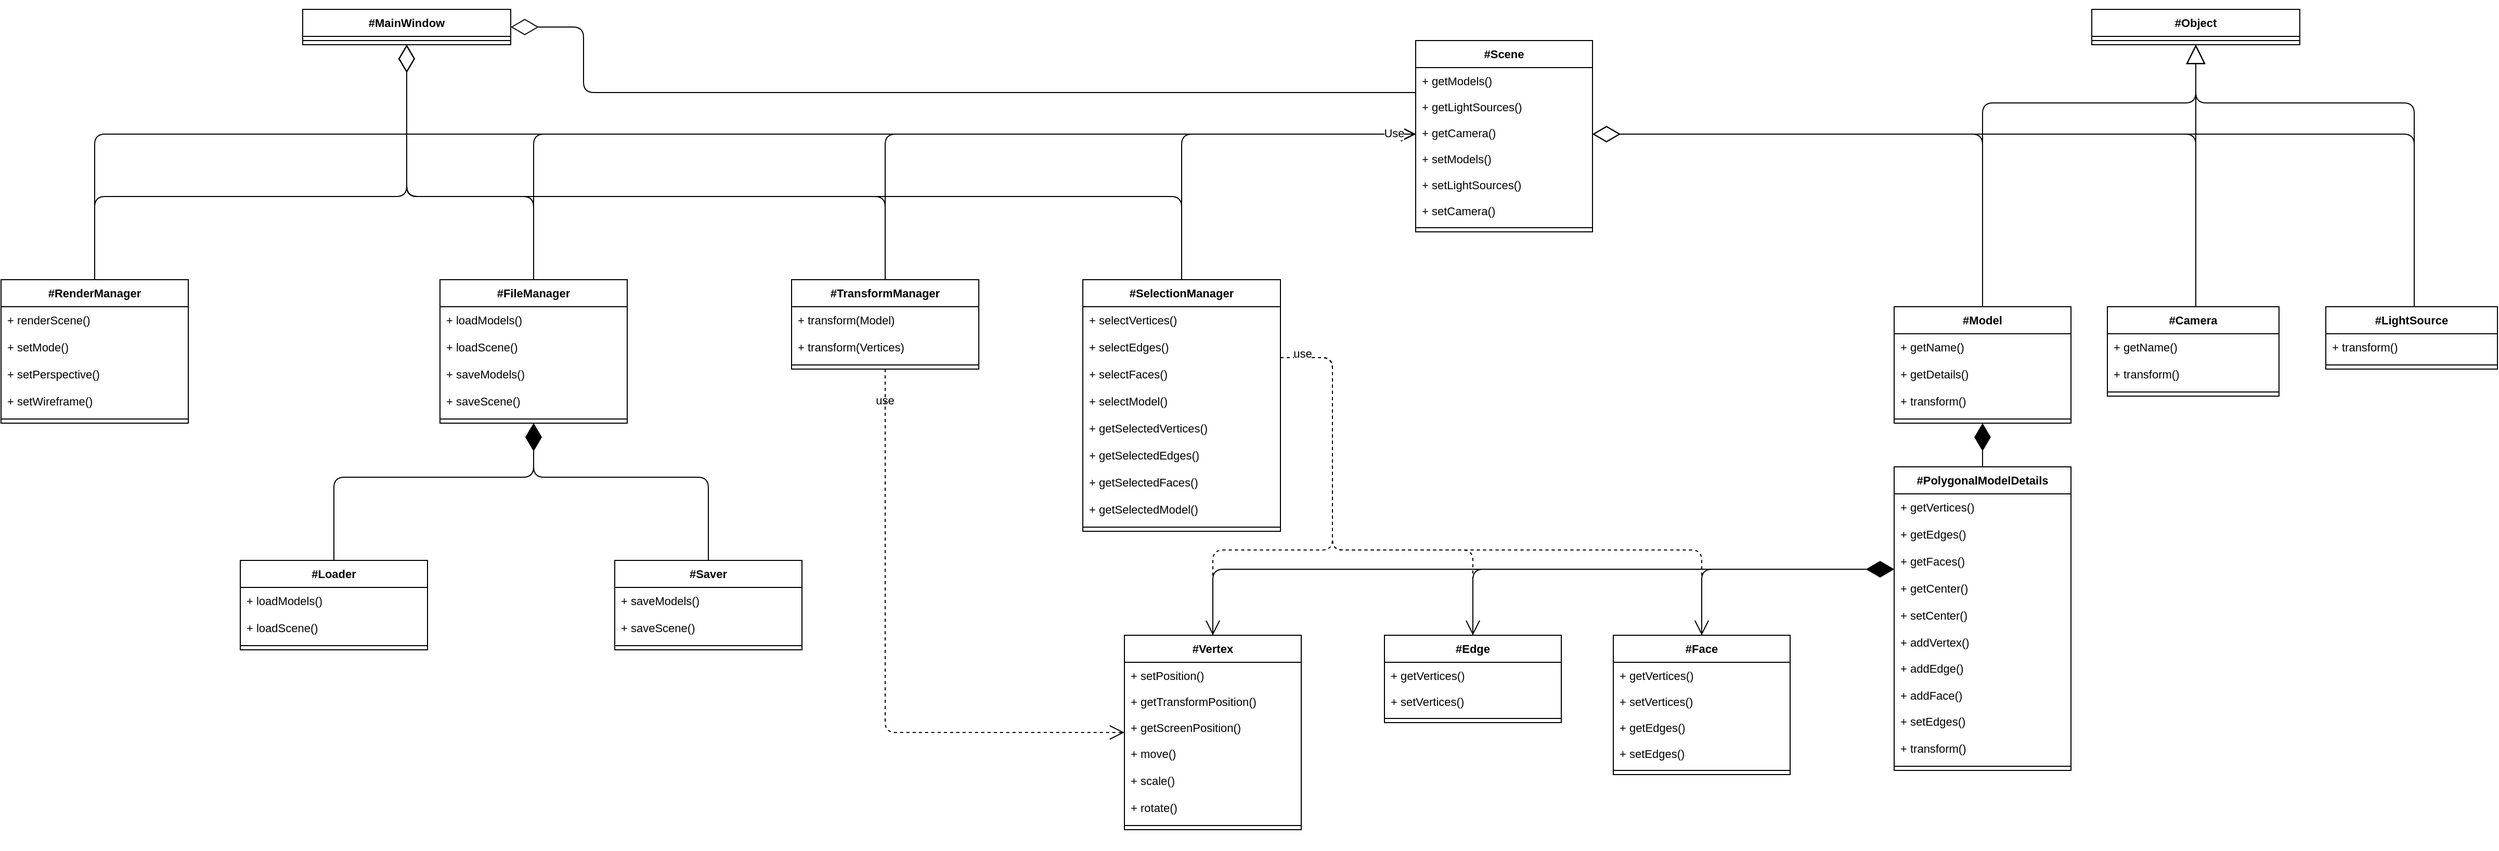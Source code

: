 <mxfile version="18.0.6" type="device"><diagram id="C5RBs43oDa-KdzZeNtuy" name="Page-1"><mxGraphModel dx="3326" dy="2328" grid="1" gridSize="10" guides="1" tooltips="1" connect="1" arrows="1" fold="1" page="1" pageScale="1" pageWidth="827" pageHeight="1169" math="0" shadow="0"><root><mxCell id="WIyWlLk6GJQsqaUBKTNV-0"/><mxCell id="WIyWlLk6GJQsqaUBKTNV-1" parent="WIyWlLk6GJQsqaUBKTNV-0"/><mxCell id="azlppYUXoeEwFjGobMXN-0" value="#Object" style="swimlane;fontStyle=1;align=center;verticalAlign=top;childLayout=stackLayout;horizontal=1;startSize=26;horizontalStack=0;resizeParent=1;resizeParentMax=0;resizeLast=0;collapsible=1;marginBottom=0;direction=east;fontSize=11;labelBorderColor=none;labelBackgroundColor=none;fontFamily=Helvetica;" parent="WIyWlLk6GJQsqaUBKTNV-1" vertex="1"><mxGeometry x="450" y="-180" width="200" height="34" as="geometry"/></mxCell><mxCell id="azlppYUXoeEwFjGobMXN-2" value="" style="line;strokeWidth=1;fillColor=none;align=left;verticalAlign=middle;spacingTop=-1;spacingLeft=3;spacingRight=3;rotatable=0;labelPosition=right;points=[];portConstraint=eastwest;fontSize=11;labelBorderColor=none;labelBackgroundColor=none;fontFamily=Helvetica;" parent="azlppYUXoeEwFjGobMXN-0" vertex="1"><mxGeometry y="26" width="200" height="8" as="geometry"/></mxCell><mxCell id="azlppYUXoeEwFjGobMXN-526" value="" style="edgeStyle=elbowEdgeStyle;orthogonalLoop=1;jettySize=auto;endArrow=block;endFill=0;endSize=16;entryX=0.5;entryY=1;entryDx=0;entryDy=0;fontSize=11;labelBorderColor=none;labelBackgroundColor=none;fontFamily=Helvetica;elbow=vertical;" parent="WIyWlLk6GJQsqaUBKTNV-1" source="azlppYUXoeEwFjGobMXN-37" target="azlppYUXoeEwFjGobMXN-0" edge="1"><mxGeometry relative="1" as="geometry"><mxPoint x="230" y="280" as="targetPoint"/><Array as="points"><mxPoint x="550" y="-20"/></Array><mxPoint x="660" y="475" as="sourcePoint"/></mxGeometry></mxCell><mxCell id="azlppYUXoeEwFjGobMXN-528" value="" style="edgeStyle=elbowEdgeStyle;orthogonalLoop=1;jettySize=auto;entryX=0.5;entryY=1;entryDx=0;entryDy=0;endArrow=block;endFill=0;endSize=16;fontSize=11;labelBorderColor=none;labelBackgroundColor=none;fontFamily=Helvetica;elbow=vertical;" parent="WIyWlLk6GJQsqaUBKTNV-1" source="azlppYUXoeEwFjGobMXN-47" target="azlppYUXoeEwFjGobMXN-0" edge="1"><mxGeometry relative="1" as="geometry"><mxPoint x="430" y="477" as="sourcePoint"/><Array as="points"><mxPoint x="460" y="-90"/></Array></mxGeometry></mxCell><mxCell id="azlppYUXoeEwFjGobMXN-37" value="#Camera" style="swimlane;fontStyle=1;align=center;verticalAlign=top;childLayout=stackLayout;horizontal=1;startSize=26;horizontalStack=0;resizeParent=1;resizeParentMax=0;resizeLast=0;collapsible=1;marginBottom=0;direction=east;fontSize=11;labelBorderColor=none;labelBackgroundColor=none;fontFamily=Helvetica;" parent="WIyWlLk6GJQsqaUBKTNV-1" vertex="1"><mxGeometry x="465" y="106" width="165" height="86" as="geometry"/></mxCell><mxCell id="SqBItwjw7PU8aZfhH00I-18" value="+ getName()" style="text;strokeColor=none;fillColor=none;align=left;verticalAlign=top;spacingLeft=4;spacingRight=4;overflow=hidden;rotatable=0;points=[[0,0.5],[1,0.5]];portConstraint=eastwest;fontSize=11;labelBorderColor=none;labelBackgroundColor=none;fontFamily=Helvetica;" vertex="1" parent="azlppYUXoeEwFjGobMXN-37"><mxGeometry y="26" width="165" height="26" as="geometry"/></mxCell><mxCell id="azlppYUXoeEwFjGobMXN-41" value="+ transform()" style="text;strokeColor=none;fillColor=none;align=left;verticalAlign=top;spacingLeft=4;spacingRight=4;overflow=hidden;rotatable=0;points=[[0,0.5],[1,0.5]];portConstraint=eastwest;fontSize=11;labelBorderColor=none;labelBackgroundColor=none;fontFamily=Helvetica;" parent="azlppYUXoeEwFjGobMXN-37" vertex="1"><mxGeometry y="52" width="165" height="26" as="geometry"/></mxCell><mxCell id="azlppYUXoeEwFjGobMXN-38" value="" style="line;strokeWidth=1;fillColor=none;align=left;verticalAlign=middle;spacingTop=-1;spacingLeft=3;spacingRight=3;rotatable=0;labelPosition=right;points=[];portConstraint=eastwest;fontSize=11;labelBorderColor=none;labelBackgroundColor=none;fontFamily=Helvetica;" parent="azlppYUXoeEwFjGobMXN-37" vertex="1"><mxGeometry y="78" width="165" height="8" as="geometry"/></mxCell><mxCell id="azlppYUXoeEwFjGobMXN-47" value="#Model&#10;" style="swimlane;fontStyle=1;align=center;verticalAlign=top;childLayout=stackLayout;horizontal=1;startSize=26;horizontalStack=0;resizeParent=1;resizeParentMax=0;resizeLast=0;collapsible=1;marginBottom=0;direction=east;fontSize=11;labelBorderColor=none;labelBackgroundColor=none;fontFamily=Helvetica;rounded=0;" parent="WIyWlLk6GJQsqaUBKTNV-1" vertex="1"><mxGeometry x="260" y="106" width="170" height="112" as="geometry"/></mxCell><mxCell id="SqBItwjw7PU8aZfhH00I-16" value="+ getName()" style="text;strokeColor=none;fillColor=none;align=left;verticalAlign=top;spacingLeft=4;spacingRight=4;overflow=hidden;rotatable=0;points=[[0,0.5],[1,0.5]];portConstraint=eastwest;fontSize=11;labelBorderColor=none;labelBackgroundColor=none;fontFamily=Helvetica;" vertex="1" parent="azlppYUXoeEwFjGobMXN-47"><mxGeometry y="26" width="170" height="26" as="geometry"/></mxCell><mxCell id="SqBItwjw7PU8aZfhH00I-17" value="+ getDetails()" style="text;strokeColor=none;fillColor=none;align=left;verticalAlign=top;spacingLeft=4;spacingRight=4;overflow=hidden;rotatable=0;points=[[0,0.5],[1,0.5]];portConstraint=eastwest;fontSize=11;labelBorderColor=none;labelBackgroundColor=none;fontFamily=Helvetica;" vertex="1" parent="azlppYUXoeEwFjGobMXN-47"><mxGeometry y="52" width="170" height="26" as="geometry"/></mxCell><mxCell id="azlppYUXoeEwFjGobMXN-49" value="+ transform()" style="text;strokeColor=none;fillColor=none;align=left;verticalAlign=top;spacingLeft=4;spacingRight=4;overflow=hidden;rotatable=0;points=[[0,0.5],[1,0.5]];portConstraint=eastwest;fontSize=11;labelBorderColor=none;labelBackgroundColor=none;fontFamily=Helvetica;" parent="azlppYUXoeEwFjGobMXN-47" vertex="1"><mxGeometry y="78" width="170" height="26" as="geometry"/></mxCell><mxCell id="azlppYUXoeEwFjGobMXN-48" value="" style="line;strokeWidth=1;fillColor=none;align=left;verticalAlign=middle;spacingTop=-1;spacingLeft=3;spacingRight=3;rotatable=0;labelPosition=right;points=[];portConstraint=eastwest;fontSize=11;labelBorderColor=none;labelBackgroundColor=none;fontFamily=Helvetica;" parent="azlppYUXoeEwFjGobMXN-47" vertex="1"><mxGeometry y="104" width="170" height="8" as="geometry"/></mxCell><object label="#Scene" id="azlppYUXoeEwFjGobMXN-53"><mxCell style="swimlane;fontStyle=1;align=center;verticalAlign=top;childLayout=stackLayout;horizontal=1;startSize=26;horizontalStack=0;resizeParent=1;resizeParentMax=0;resizeLast=0;collapsible=1;marginBottom=0;direction=east;fontSize=11;labelBorderColor=none;labelBackgroundColor=none;fontFamily=Helvetica;" parent="WIyWlLk6GJQsqaUBKTNV-1" vertex="1"><mxGeometry x="-200" y="-150" width="170" height="184" as="geometry"/></mxCell></object><mxCell id="EAwsqgr4vLvgviXjCqP6-93" value="+ getModels()" style="text;strokeColor=none;fillColor=none;align=left;verticalAlign=top;spacingLeft=4;spacingRight=4;overflow=hidden;rotatable=0;points=[[0,0.5],[1,0.5]];portConstraint=eastwest;fontSize=11;labelBorderColor=none;labelBackgroundColor=none;fontFamily=Helvetica;" parent="azlppYUXoeEwFjGobMXN-53" vertex="1"><mxGeometry y="26" width="170" height="25" as="geometry"/></mxCell><mxCell id="k3BB5MFqk9g5SIE1neyH-16" value="+ getLightSources()" style="text;strokeColor=none;fillColor=none;align=left;verticalAlign=top;spacingLeft=4;spacingRight=4;overflow=hidden;rotatable=0;points=[[0,0.5],[1,0.5]];portConstraint=eastwest;fontSize=11;labelBorderColor=none;labelBackgroundColor=none;fontFamily=Helvetica;" parent="azlppYUXoeEwFjGobMXN-53" vertex="1"><mxGeometry y="51" width="170" height="25" as="geometry"/></mxCell><mxCell id="k3BB5MFqk9g5SIE1neyH-17" value="+ getCamera()" style="text;strokeColor=none;fillColor=none;align=left;verticalAlign=top;spacingLeft=4;spacingRight=4;overflow=hidden;rotatable=0;points=[[0,0.5],[1,0.5]];portConstraint=eastwest;fontSize=11;labelBorderColor=none;labelBackgroundColor=none;fontFamily=Helvetica;" parent="azlppYUXoeEwFjGobMXN-53" vertex="1"><mxGeometry y="76" width="170" height="25" as="geometry"/></mxCell><mxCell id="k3BB5MFqk9g5SIE1neyH-18" value="+ setModels()" style="text;strokeColor=none;fillColor=none;align=left;verticalAlign=top;spacingLeft=4;spacingRight=4;overflow=hidden;rotatable=0;points=[[0,0.5],[1,0.5]];portConstraint=eastwest;fontSize=11;labelBorderColor=none;labelBackgroundColor=none;fontFamily=Helvetica;" parent="azlppYUXoeEwFjGobMXN-53" vertex="1"><mxGeometry y="101" width="170" height="25" as="geometry"/></mxCell><mxCell id="k3BB5MFqk9g5SIE1neyH-19" value="+ setLightSources()" style="text;strokeColor=none;fillColor=none;align=left;verticalAlign=top;spacingLeft=4;spacingRight=4;overflow=hidden;rotatable=0;points=[[0,0.5],[1,0.5]];portConstraint=eastwest;fontSize=11;labelBorderColor=none;labelBackgroundColor=none;fontFamily=Helvetica;" parent="azlppYUXoeEwFjGobMXN-53" vertex="1"><mxGeometry y="126" width="170" height="25" as="geometry"/></mxCell><mxCell id="k3BB5MFqk9g5SIE1neyH-20" value="+ setCamera()" style="text;strokeColor=none;fillColor=none;align=left;verticalAlign=top;spacingLeft=4;spacingRight=4;overflow=hidden;rotatable=0;points=[[0,0.5],[1,0.5]];portConstraint=eastwest;fontSize=11;labelBorderColor=none;labelBackgroundColor=none;fontFamily=Helvetica;" parent="azlppYUXoeEwFjGobMXN-53" vertex="1"><mxGeometry y="151" width="170" height="25" as="geometry"/></mxCell><mxCell id="azlppYUXoeEwFjGobMXN-54" value="" style="line;strokeWidth=1;fillColor=none;align=left;verticalAlign=middle;spacingTop=-1;spacingLeft=3;spacingRight=3;rotatable=0;labelPosition=right;points=[];portConstraint=eastwest;fontSize=11;labelBorderColor=none;labelBackgroundColor=none;fontFamily=Helvetica;" parent="azlppYUXoeEwFjGobMXN-53" vertex="1"><mxGeometry y="176" width="170" height="8" as="geometry"/></mxCell><mxCell id="azlppYUXoeEwFjGobMXN-532" value="#PolygonalModelDetails" style="swimlane;fontStyle=1;align=center;verticalAlign=top;childLayout=stackLayout;horizontal=1;startSize=26;horizontalStack=0;resizeParent=1;resizeParentMax=0;resizeLast=0;collapsible=1;marginBottom=0;direction=east;fontSize=11;labelBorderColor=none;labelBackgroundColor=none;fontFamily=Helvetica;" parent="WIyWlLk6GJQsqaUBKTNV-1" vertex="1"><mxGeometry x="260" y="260" width="170" height="292" as="geometry"/></mxCell><mxCell id="azlppYUXoeEwFjGobMXN-535" value="+ getVertices()" style="text;strokeColor=none;fillColor=none;align=left;verticalAlign=top;spacingLeft=4;spacingRight=4;overflow=hidden;rotatable=0;points=[[0,0.5],[1,0.5]];portConstraint=eastwest;fontSize=11;labelBorderColor=none;labelBackgroundColor=none;fontFamily=Helvetica;" parent="azlppYUXoeEwFjGobMXN-532" vertex="1"><mxGeometry y="26" width="170" height="26" as="geometry"/></mxCell><mxCell id="azlppYUXoeEwFjGobMXN-536" value="+ getEdges()" style="text;strokeColor=none;fillColor=none;align=left;verticalAlign=top;spacingLeft=4;spacingRight=4;overflow=hidden;rotatable=0;points=[[0,0.5],[1,0.5]];portConstraint=eastwest;fontSize=11;labelBorderColor=none;labelBackgroundColor=none;fontFamily=Helvetica;" parent="azlppYUXoeEwFjGobMXN-532" vertex="1"><mxGeometry y="52" width="170" height="26" as="geometry"/></mxCell><mxCell id="SqBItwjw7PU8aZfhH00I-20" value="+ getFaces()" style="text;strokeColor=none;fillColor=none;align=left;verticalAlign=top;spacingLeft=4;spacingRight=4;overflow=hidden;rotatable=0;points=[[0,0.5],[1,0.5]];portConstraint=eastwest;fontSize=11;labelBorderColor=none;labelBackgroundColor=none;fontFamily=Helvetica;" vertex="1" parent="azlppYUXoeEwFjGobMXN-532"><mxGeometry y="78" width="170" height="26" as="geometry"/></mxCell><mxCell id="SqBItwjw7PU8aZfhH00I-21" value="+ getCenter()" style="text;strokeColor=none;fillColor=none;align=left;verticalAlign=top;spacingLeft=4;spacingRight=4;overflow=hidden;rotatable=0;points=[[0,0.5],[1,0.5]];portConstraint=eastwest;fontSize=11;labelBorderColor=none;labelBackgroundColor=none;fontFamily=Helvetica;" vertex="1" parent="azlppYUXoeEwFjGobMXN-532"><mxGeometry y="104" width="170" height="26" as="geometry"/></mxCell><mxCell id="SqBItwjw7PU8aZfhH00I-25" value="+ setCenter()" style="text;strokeColor=none;fillColor=none;align=left;verticalAlign=top;spacingLeft=4;spacingRight=4;overflow=hidden;rotatable=0;points=[[0,0.5],[1,0.5]];portConstraint=eastwest;fontSize=11;labelBorderColor=none;labelBackgroundColor=none;fontFamily=Helvetica;" vertex="1" parent="azlppYUXoeEwFjGobMXN-532"><mxGeometry y="130" width="170" height="26" as="geometry"/></mxCell><mxCell id="azlppYUXoeEwFjGobMXN-533" value="+ addVertex()" style="text;strokeColor=none;fillColor=none;align=left;verticalAlign=top;spacingLeft=4;spacingRight=4;overflow=hidden;rotatable=0;points=[[0,0.5],[1,0.5]];portConstraint=eastwest;fontSize=11;labelBorderColor=none;labelBackgroundColor=none;fontFamily=Helvetica;" parent="azlppYUXoeEwFjGobMXN-532" vertex="1"><mxGeometry y="156" width="170" height="25" as="geometry"/></mxCell><mxCell id="azlppYUXoeEwFjGobMXN-534" value="+ addEdge()" style="text;strokeColor=none;fillColor=none;align=left;verticalAlign=top;spacingLeft=4;spacingRight=4;overflow=hidden;rotatable=0;points=[[0,0.5],[1,0.5]];portConstraint=eastwest;fontSize=11;labelBorderColor=none;labelBackgroundColor=none;fontFamily=Helvetica;" parent="azlppYUXoeEwFjGobMXN-532" vertex="1"><mxGeometry y="181" width="170" height="26" as="geometry"/></mxCell><mxCell id="SqBItwjw7PU8aZfhH00I-19" value="+ addFace()" style="text;strokeColor=none;fillColor=none;align=left;verticalAlign=top;spacingLeft=4;spacingRight=4;overflow=hidden;rotatable=0;points=[[0,0.5],[1,0.5]];portConstraint=eastwest;fontSize=11;labelBorderColor=none;labelBackgroundColor=none;fontFamily=Helvetica;" vertex="1" parent="azlppYUXoeEwFjGobMXN-532"><mxGeometry y="207" width="170" height="25" as="geometry"/></mxCell><mxCell id="SqBItwjw7PU8aZfhH00I-22" value="+ setEdges()" style="text;strokeColor=none;fillColor=none;align=left;verticalAlign=top;spacingLeft=4;spacingRight=4;overflow=hidden;rotatable=0;points=[[0,0.5],[1,0.5]];portConstraint=eastwest;fontSize=11;labelBorderColor=none;labelBackgroundColor=none;fontFamily=Helvetica;" vertex="1" parent="azlppYUXoeEwFjGobMXN-532"><mxGeometry y="232" width="170" height="26" as="geometry"/></mxCell><mxCell id="SqBItwjw7PU8aZfhH00I-26" value="+ transform()" style="text;strokeColor=none;fillColor=none;align=left;verticalAlign=top;spacingLeft=4;spacingRight=4;overflow=hidden;rotatable=0;points=[[0,0.5],[1,0.5]];portConstraint=eastwest;fontSize=11;labelBorderColor=none;labelBackgroundColor=none;fontFamily=Helvetica;" vertex="1" parent="azlppYUXoeEwFjGobMXN-532"><mxGeometry y="258" width="170" height="26" as="geometry"/></mxCell><mxCell id="SqBItwjw7PU8aZfhH00I-24" style="line;strokeWidth=1;fillColor=none;align=left;verticalAlign=middle;spacingTop=-1;spacingLeft=3;spacingRight=3;rotatable=0;labelPosition=right;points=[];portConstraint=eastwest;fontSize=11;labelBorderColor=none;labelBackgroundColor=none;fontFamily=Helvetica;" vertex="1" parent="azlppYUXoeEwFjGobMXN-532"><mxGeometry y="284" width="170" height="8" as="geometry"/></mxCell><mxCell id="azlppYUXoeEwFjGobMXN-541" value="#Vertex" style="swimlane;fontStyle=1;align=center;verticalAlign=top;childLayout=stackLayout;horizontal=1;startSize=26;horizontalStack=0;resizeParent=1;resizeParentMax=0;resizeLast=0;collapsible=1;marginBottom=0;direction=east;fontSize=11;labelBorderColor=none;labelBackgroundColor=none;fontFamily=Helvetica;" parent="WIyWlLk6GJQsqaUBKTNV-1" vertex="1"><mxGeometry x="-480" y="422" width="170" height="187" as="geometry"/></mxCell><mxCell id="azlppYUXoeEwFjGobMXN-542" value="+ setPosition()" style="text;strokeColor=none;fillColor=none;align=left;verticalAlign=top;spacingLeft=4;spacingRight=4;overflow=hidden;rotatable=0;points=[[0,0.5],[1,0.5]];portConstraint=eastwest;fontSize=11;labelBorderColor=none;labelBackgroundColor=none;fontFamily=Helvetica;" parent="azlppYUXoeEwFjGobMXN-541" vertex="1"><mxGeometry y="26" width="170" height="25" as="geometry"/></mxCell><mxCell id="SqBItwjw7PU8aZfhH00I-31" value="+ getTransformPosition()" style="text;strokeColor=none;fillColor=none;align=left;verticalAlign=top;spacingLeft=4;spacingRight=4;overflow=hidden;rotatable=0;points=[[0,0.5],[1,0.5]];portConstraint=eastwest;fontSize=11;labelBorderColor=none;labelBackgroundColor=none;fontFamily=Helvetica;" vertex="1" parent="azlppYUXoeEwFjGobMXN-541"><mxGeometry y="51" width="170" height="25" as="geometry"/></mxCell><mxCell id="SqBItwjw7PU8aZfhH00I-32" value="+ getScreenPosition()" style="text;strokeColor=none;fillColor=none;align=left;verticalAlign=top;spacingLeft=4;spacingRight=4;overflow=hidden;rotatable=0;points=[[0,0.5],[1,0.5]];portConstraint=eastwest;fontSize=11;labelBorderColor=none;labelBackgroundColor=none;fontFamily=Helvetica;" vertex="1" parent="azlppYUXoeEwFjGobMXN-541"><mxGeometry y="76" width="170" height="25" as="geometry"/></mxCell><mxCell id="azlppYUXoeEwFjGobMXN-544" value="+ move()" style="text;strokeColor=none;fillColor=none;align=left;verticalAlign=top;spacingLeft=4;spacingRight=4;overflow=hidden;rotatable=0;points=[[0,0.5],[1,0.5]];portConstraint=eastwest;fontSize=11;labelBorderColor=none;labelBackgroundColor=none;fontFamily=Helvetica;" parent="azlppYUXoeEwFjGobMXN-541" vertex="1"><mxGeometry y="101" width="170" height="26" as="geometry"/></mxCell><mxCell id="azlppYUXoeEwFjGobMXN-545" value="+ scale()" style="text;strokeColor=none;fillColor=none;align=left;verticalAlign=top;spacingLeft=4;spacingRight=4;overflow=hidden;rotatable=0;points=[[0,0.5],[1,0.5]];portConstraint=eastwest;fontSize=11;labelBorderColor=none;labelBackgroundColor=none;fontFamily=Helvetica;" parent="azlppYUXoeEwFjGobMXN-541" vertex="1"><mxGeometry y="127" width="170" height="26" as="geometry"/></mxCell><mxCell id="azlppYUXoeEwFjGobMXN-553" value="+ rotate()" style="text;strokeColor=none;fillColor=none;align=left;verticalAlign=top;spacingLeft=4;spacingRight=4;overflow=hidden;rotatable=0;points=[[0,0.5],[1,0.5]];portConstraint=eastwest;fontSize=11;labelBorderColor=none;labelBackgroundColor=none;fontFamily=Helvetica;" parent="azlppYUXoeEwFjGobMXN-541" vertex="1"><mxGeometry y="153" width="170" height="26" as="geometry"/></mxCell><mxCell id="azlppYUXoeEwFjGobMXN-546" value="" style="line;strokeWidth=1;fillColor=none;align=left;verticalAlign=middle;spacingTop=-1;spacingLeft=3;spacingRight=3;rotatable=0;labelPosition=right;points=[];portConstraint=eastwest;fontSize=11;labelBorderColor=none;labelBackgroundColor=none;fontFamily=Helvetica;" parent="azlppYUXoeEwFjGobMXN-541" vertex="1"><mxGeometry y="179" width="170" height="8" as="geometry"/></mxCell><mxCell id="azlppYUXoeEwFjGobMXN-547" value="#Edge" style="swimlane;fontStyle=1;align=center;verticalAlign=top;childLayout=stackLayout;horizontal=1;startSize=26;horizontalStack=0;resizeParent=1;resizeParentMax=0;resizeLast=0;collapsible=1;marginBottom=0;direction=east;fontSize=11;labelBorderColor=none;labelBackgroundColor=none;fontFamily=Helvetica;" parent="WIyWlLk6GJQsqaUBKTNV-1" vertex="1"><mxGeometry x="-230" y="422" width="170" height="84" as="geometry"/></mxCell><mxCell id="SqBItwjw7PU8aZfhH00I-30" value="+ getVertices()" style="text;strokeColor=none;fillColor=none;align=left;verticalAlign=top;spacingLeft=4;spacingRight=4;overflow=hidden;rotatable=0;points=[[0,0.5],[1,0.5]];portConstraint=eastwest;fontSize=11;labelBorderColor=none;labelBackgroundColor=none;fontFamily=Helvetica;" vertex="1" parent="azlppYUXoeEwFjGobMXN-547"><mxGeometry y="26" width="170" height="25" as="geometry"/></mxCell><mxCell id="SqBItwjw7PU8aZfhH00I-29" value="+ setVertices()" style="text;strokeColor=none;fillColor=none;align=left;verticalAlign=top;spacingLeft=4;spacingRight=4;overflow=hidden;rotatable=0;points=[[0,0.5],[1,0.5]];portConstraint=eastwest;fontSize=11;labelBorderColor=none;labelBackgroundColor=none;fontFamily=Helvetica;" vertex="1" parent="azlppYUXoeEwFjGobMXN-547"><mxGeometry y="51" width="170" height="25" as="geometry"/></mxCell><mxCell id="azlppYUXoeEwFjGobMXN-552" value="" style="line;strokeWidth=1;fillColor=none;align=left;verticalAlign=middle;spacingTop=-1;spacingLeft=3;spacingRight=3;rotatable=0;labelPosition=right;points=[];portConstraint=eastwest;fontSize=11;labelBorderColor=none;labelBackgroundColor=none;fontFamily=Helvetica;" parent="azlppYUXoeEwFjGobMXN-547" vertex="1"><mxGeometry y="76" width="170" height="8" as="geometry"/></mxCell><mxCell id="azlppYUXoeEwFjGobMXN-720" value="#RenderManager" style="swimlane;fontStyle=1;align=center;verticalAlign=top;childLayout=stackLayout;horizontal=1;startSize=26;horizontalStack=0;resizeParent=1;resizeParentMax=0;resizeLast=0;collapsible=1;marginBottom=0;direction=east;fontSize=11;labelBorderColor=none;labelBackgroundColor=none;fontFamily=Helvetica;" parent="WIyWlLk6GJQsqaUBKTNV-1" vertex="1"><mxGeometry x="-1560" y="80" width="180" height="138" as="geometry"/></mxCell><mxCell id="azlppYUXoeEwFjGobMXN-721" value="+ renderScene()" style="text;strokeColor=none;fillColor=none;align=left;verticalAlign=top;spacingLeft=4;spacingRight=4;overflow=hidden;rotatable=0;points=[[0,0.5],[1,0.5]];portConstraint=eastwest;fontSize=11;labelBorderColor=none;labelBackgroundColor=none;fontFamily=Helvetica;" parent="azlppYUXoeEwFjGobMXN-720" vertex="1"><mxGeometry y="26" width="180" height="26" as="geometry"/></mxCell><mxCell id="SqBItwjw7PU8aZfhH00I-5" value="+ setMode()" style="text;strokeColor=none;fillColor=none;align=left;verticalAlign=top;spacingLeft=4;spacingRight=4;overflow=hidden;rotatable=0;points=[[0,0.5],[1,0.5]];portConstraint=eastwest;fontSize=11;labelBorderColor=none;labelBackgroundColor=none;fontFamily=Helvetica;" vertex="1" parent="azlppYUXoeEwFjGobMXN-720"><mxGeometry y="52" width="180" height="26" as="geometry"/></mxCell><mxCell id="azlppYUXoeEwFjGobMXN-735" value="+ setPerspective()" style="text;strokeColor=none;fillColor=none;align=left;verticalAlign=top;spacingLeft=4;spacingRight=4;overflow=hidden;rotatable=0;points=[[0,0.5],[1,0.5]];portConstraint=eastwest;fontSize=11;labelBorderColor=none;labelBackgroundColor=none;fontFamily=Helvetica;" parent="azlppYUXoeEwFjGobMXN-720" vertex="1"><mxGeometry y="78" width="180" height="26" as="geometry"/></mxCell><mxCell id="SqBItwjw7PU8aZfhH00I-6" value="+ setWireframe()" style="text;strokeColor=none;fillColor=none;align=left;verticalAlign=top;spacingLeft=4;spacingRight=4;overflow=hidden;rotatable=0;points=[[0,0.5],[1,0.5]];portConstraint=eastwest;fontSize=11;labelBorderColor=none;labelBackgroundColor=none;fontFamily=Helvetica;" vertex="1" parent="azlppYUXoeEwFjGobMXN-720"><mxGeometry y="104" width="180" height="26" as="geometry"/></mxCell><mxCell id="azlppYUXoeEwFjGobMXN-722" value="" style="line;strokeWidth=1;fillColor=none;align=left;verticalAlign=middle;spacingTop=-1;spacingLeft=3;spacingRight=3;rotatable=0;labelPosition=right;points=[];portConstraint=eastwest;fontSize=11;labelBorderColor=none;labelBackgroundColor=none;fontFamily=Helvetica;" parent="azlppYUXoeEwFjGobMXN-720" vertex="1"><mxGeometry y="130" width="180" height="8" as="geometry"/></mxCell><mxCell id="azlppYUXoeEwFjGobMXN-723" value="#TransformManager" style="swimlane;fontStyle=1;align=center;verticalAlign=top;childLayout=stackLayout;horizontal=1;startSize=26;horizontalStack=0;resizeParent=1;resizeParentMax=0;resizeLast=0;collapsible=1;marginBottom=0;direction=east;fontSize=11;labelBorderColor=none;labelBackgroundColor=none;fontFamily=Helvetica;" parent="WIyWlLk6GJQsqaUBKTNV-1" vertex="1"><mxGeometry x="-800" y="80" width="180" height="86" as="geometry"/></mxCell><mxCell id="azlppYUXoeEwFjGobMXN-724" value="+ transform(Model)" style="text;strokeColor=none;fillColor=none;align=left;verticalAlign=top;spacingLeft=4;spacingRight=4;overflow=hidden;rotatable=0;points=[[0,0.5],[1,0.5]];portConstraint=eastwest;fontSize=11;labelBorderColor=none;labelBackgroundColor=none;fontFamily=Helvetica;" parent="azlppYUXoeEwFjGobMXN-723" vertex="1"><mxGeometry y="26" width="180" height="26" as="geometry"/></mxCell><mxCell id="k3BB5MFqk9g5SIE1neyH-27" value="+ transform(Vertices)" style="text;strokeColor=none;fillColor=none;align=left;verticalAlign=top;spacingLeft=4;spacingRight=4;overflow=hidden;rotatable=0;points=[[0,0.5],[1,0.5]];portConstraint=eastwest;fontSize=11;labelBorderColor=none;labelBackgroundColor=none;fontFamily=Helvetica;" parent="azlppYUXoeEwFjGobMXN-723" vertex="1"><mxGeometry y="52" width="180" height="26" as="geometry"/></mxCell><mxCell id="azlppYUXoeEwFjGobMXN-725" value="" style="line;strokeWidth=1;fillColor=none;align=left;verticalAlign=middle;spacingTop=-1;spacingLeft=3;spacingRight=3;rotatable=0;labelPosition=right;points=[];portConstraint=eastwest;fontSize=11;labelBorderColor=none;labelBackgroundColor=none;fontFamily=Helvetica;" parent="azlppYUXoeEwFjGobMXN-723" vertex="1"><mxGeometry y="78" width="180" height="8" as="geometry"/></mxCell><mxCell id="azlppYUXoeEwFjGobMXN-726" value="#FileManager" style="swimlane;fontStyle=1;align=center;verticalAlign=top;childLayout=stackLayout;horizontal=1;startSize=26;horizontalStack=0;resizeParent=1;resizeParentMax=0;resizeLast=0;collapsible=1;marginBottom=0;direction=east;fontSize=11;labelBorderColor=none;labelBackgroundColor=none;fontFamily=Helvetica;" parent="WIyWlLk6GJQsqaUBKTNV-1" vertex="1"><mxGeometry x="-1138" y="80" width="180" height="138" as="geometry"/></mxCell><mxCell id="azlppYUXoeEwFjGobMXN-727" value="+ loadModels()" style="text;strokeColor=none;fillColor=none;align=left;verticalAlign=top;spacingLeft=4;spacingRight=4;overflow=hidden;rotatable=0;points=[[0,0.5],[1,0.5]];portConstraint=eastwest;fontSize=11;labelBorderColor=none;labelBackgroundColor=none;fontFamily=Helvetica;" parent="azlppYUXoeEwFjGobMXN-726" vertex="1"><mxGeometry y="26" width="180" height="26" as="geometry"/></mxCell><mxCell id="SqBItwjw7PU8aZfhH00I-9" value="+ loadScene()" style="text;strokeColor=none;fillColor=none;align=left;verticalAlign=top;spacingLeft=4;spacingRight=4;overflow=hidden;rotatable=0;points=[[0,0.5],[1,0.5]];portConstraint=eastwest;fontSize=11;labelBorderColor=none;labelBackgroundColor=none;fontFamily=Helvetica;" vertex="1" parent="azlppYUXoeEwFjGobMXN-726"><mxGeometry y="52" width="180" height="26" as="geometry"/></mxCell><mxCell id="MsP8hgaGqp7Uwh0OFpij-102" value="+ saveModels()" style="text;strokeColor=none;fillColor=none;align=left;verticalAlign=top;spacingLeft=4;spacingRight=4;overflow=hidden;rotatable=0;points=[[0,0.5],[1,0.5]];portConstraint=eastwest;fontSize=11;labelBorderColor=none;labelBackgroundColor=none;fontFamily=Helvetica;" parent="azlppYUXoeEwFjGobMXN-726" vertex="1"><mxGeometry y="78" width="180" height="26" as="geometry"/></mxCell><mxCell id="SqBItwjw7PU8aZfhH00I-10" value="+ saveScene()" style="text;strokeColor=none;fillColor=none;align=left;verticalAlign=top;spacingLeft=4;spacingRight=4;overflow=hidden;rotatable=0;points=[[0,0.5],[1,0.5]];portConstraint=eastwest;fontSize=11;labelBorderColor=none;labelBackgroundColor=none;fontFamily=Helvetica;" vertex="1" parent="azlppYUXoeEwFjGobMXN-726"><mxGeometry y="104" width="180" height="26" as="geometry"/></mxCell><mxCell id="azlppYUXoeEwFjGobMXN-728" value="" style="line;strokeWidth=1;fillColor=none;align=left;verticalAlign=middle;spacingTop=-1;spacingLeft=3;spacingRight=3;rotatable=0;labelPosition=right;points=[];portConstraint=eastwest;fontSize=11;labelBorderColor=none;labelBackgroundColor=none;fontFamily=Helvetica;" parent="azlppYUXoeEwFjGobMXN-726" vertex="1"><mxGeometry y="130" width="180" height="8" as="geometry"/></mxCell><mxCell id="pPH4KUzoE2myjKL2YTRE-1" value="" style="endArrow=diamondThin;endFill=0;endSize=24;fontSize=11;labelBorderColor=none;labelBackgroundColor=none;fontFamily=Helvetica;edgeStyle=elbowEdgeStyle;" parent="WIyWlLk6GJQsqaUBKTNV-1" source="azlppYUXoeEwFjGobMXN-47" target="azlppYUXoeEwFjGobMXN-53" edge="1"><mxGeometry width="160" relative="1" as="geometry"><mxPoint x="-150" y="841.5" as="sourcePoint"/><mxPoint x="-120" y="535" as="targetPoint"/><Array as="points"><mxPoint x="345" y="-60"/><mxPoint x="340" y="-60"/><mxPoint x="355" y="170"/><mxPoint x="160" y="200"/><mxPoint x="355" y="130"/><mxPoint x="130" y="-70"/><mxPoint x="100" y="-70"/><mxPoint x="70" y="65"/><mxPoint x="70" y="-70"/><mxPoint x="200" y="-20"/><mxPoint x="210" y="147"/><mxPoint x="210" y="150"/><mxPoint x="240" y="140"/></Array></mxGeometry></mxCell><mxCell id="pPH4KUzoE2myjKL2YTRE-2" value="" style="endArrow=diamondThin;endFill=1;endSize=24;fontSize=11;labelBorderColor=none;labelBackgroundColor=none;fontFamily=Helvetica;edgeStyle=elbowEdgeStyle;" parent="WIyWlLk6GJQsqaUBKTNV-1" source="azlppYUXoeEwFjGobMXN-532" target="azlppYUXoeEwFjGobMXN-47" edge="1"><mxGeometry width="160" relative="1" as="geometry"><mxPoint x="550" y="561.5" as="sourcePoint"/><mxPoint x="345" y="360" as="targetPoint"/></mxGeometry></mxCell><mxCell id="pPH4KUzoE2myjKL2YTRE-4" value="" style="endArrow=diamondThin;endFill=1;endSize=24;fontSize=11;labelBorderColor=none;labelBackgroundColor=none;fontFamily=Helvetica;edgeStyle=elbowEdgeStyle;elbow=vertical;" parent="WIyWlLk6GJQsqaUBKTNV-1" source="azlppYUXoeEwFjGobMXN-547" target="azlppYUXoeEwFjGobMXN-532" edge="1"><mxGeometry width="160" relative="1" as="geometry"><mxPoint x="-190" y="430" as="sourcePoint"/><mxPoint x="680" y="482" as="targetPoint"/><Array as="points"><mxPoint x="220" y="358.5"/></Array></mxGeometry></mxCell><mxCell id="pPH4KUzoE2myjKL2YTRE-5" value="" style="endArrow=diamondThin;endFill=1;endSize=24;exitX=0.5;exitY=0;exitDx=0;exitDy=0;fontSize=11;labelBorderColor=none;labelBackgroundColor=none;fontFamily=Helvetica;edgeStyle=elbowEdgeStyle;elbow=vertical;" parent="WIyWlLk6GJQsqaUBKTNV-1" source="azlppYUXoeEwFjGobMXN-541" target="azlppYUXoeEwFjGobMXN-532" edge="1"><mxGeometry width="160" relative="1" as="geometry"><mxPoint x="876" y="389.5" as="sourcePoint"/><mxPoint x="806" y="389.5" as="targetPoint"/><Array as="points"><mxPoint x="220" y="358.5"/></Array></mxGeometry></mxCell><mxCell id="pPH4KUzoE2myjKL2YTRE-147" value="use" style="endArrow=open;endSize=12;dashed=1;fontSize=11;labelBorderColor=none;labelBackgroundColor=none;fontFamily=Helvetica;edgeStyle=elbowEdgeStyle;" parent="WIyWlLk6GJQsqaUBKTNV-1" source="azlppYUXoeEwFjGobMXN-723" target="azlppYUXoeEwFjGobMXN-541" edge="1"><mxGeometry x="-0.898" width="160" relative="1" as="geometry"><mxPoint x="-1270" y="420" as="sourcePoint"/><mxPoint x="-520" y="720" as="targetPoint"/><Array as="points"><mxPoint x="-710" y="280"/></Array><mxPoint as="offset"/></mxGeometry></mxCell><mxCell id="Z7FSc7xe6nZI0TRPnZze-73" style="edgeStyle=none;orthogonalLoop=1;jettySize=auto;html=0;entryX=0.5;entryY=1;entryDx=0;entryDy=0;labelBackgroundColor=none;fontFamily=Helvetica;fontSize=11;endArrow=block;endFill=0;endSize=16;" parent="WIyWlLk6GJQsqaUBKTNV-1" edge="1"><mxGeometry relative="1" as="geometry"><mxPoint x="-1338" y="610" as="sourcePoint"/><mxPoint x="-1338" y="610" as="targetPoint"/></mxGeometry></mxCell><mxCell id="Z7FSc7xe6nZI0TRPnZze-76" style="edgeStyle=none;orthogonalLoop=1;jettySize=auto;html=0;exitX=0.5;exitY=0;exitDx=0;exitDy=0;labelBackgroundColor=none;fontFamily=Helvetica;fontSize=11;endArrow=block;endFill=0;endSize=16;" parent="WIyWlLk6GJQsqaUBKTNV-1" edge="1"><mxGeometry relative="1" as="geometry"><mxPoint x="-1108" y="608" as="sourcePoint"/><mxPoint x="-1108" y="608" as="targetPoint"/></mxGeometry></mxCell><mxCell id="8YdDf88AYta3RM1k10OZ-77" value="#MainWindow" style="swimlane;fontStyle=1;align=center;verticalAlign=top;childLayout=stackLayout;horizontal=1;startSize=26;horizontalStack=0;resizeParent=1;resizeParentMax=0;resizeLast=0;collapsible=1;marginBottom=0;direction=east;fontSize=11;labelBorderColor=none;labelBackgroundColor=none;fontFamily=Helvetica;" parent="WIyWlLk6GJQsqaUBKTNV-1" vertex="1"><mxGeometry x="-1270" y="-180" width="200" height="34" as="geometry"/></mxCell><mxCell id="8YdDf88AYta3RM1k10OZ-78" value="" style="line;strokeWidth=1;fillColor=none;align=left;verticalAlign=middle;spacingTop=-1;spacingLeft=3;spacingRight=3;rotatable=0;labelPosition=right;points=[];portConstraint=eastwest;fontSize=11;labelBorderColor=none;labelBackgroundColor=none;fontFamily=Helvetica;" parent="8YdDf88AYta3RM1k10OZ-77" vertex="1"><mxGeometry y="26" width="200" height="8" as="geometry"/></mxCell><mxCell id="8YdDf88AYta3RM1k10OZ-79" value="" style="endArrow=diamondThin;endFill=0;endSize=24;fontSize=11;labelBorderColor=none;labelBackgroundColor=none;fontFamily=Helvetica;edgeStyle=elbowEdgeStyle;elbow=vertical;" parent="WIyWlLk6GJQsqaUBKTNV-1" source="azlppYUXoeEwFjGobMXN-720" target="8YdDf88AYta3RM1k10OZ-77" edge="1"><mxGeometry width="160" relative="1" as="geometry"><mxPoint x="-1050" y="511" as="sourcePoint"/><mxPoint x="-1050" y="378.5" as="targetPoint"/><Array as="points"><mxPoint x="-1320"/></Array></mxGeometry></mxCell><mxCell id="8YdDf88AYta3RM1k10OZ-80" value="" style="endArrow=diamondThin;endFill=0;endSize=24;fontSize=11;labelBorderColor=none;labelBackgroundColor=none;fontFamily=Helvetica;edgeStyle=elbowEdgeStyle;elbow=vertical;" parent="WIyWlLk6GJQsqaUBKTNV-1" source="azlppYUXoeEwFjGobMXN-726" target="8YdDf88AYta3RM1k10OZ-77" edge="1"><mxGeometry width="160" relative="1" as="geometry"><mxPoint x="-1650.422" y="312" as="sourcePoint"/><mxPoint x="-1160" y="-66.0" as="targetPoint"/><Array as="points"><mxPoint x="-1170"/></Array></mxGeometry></mxCell><mxCell id="8YdDf88AYta3RM1k10OZ-81" value="" style="endArrow=diamondThin;endFill=0;endSize=24;fontSize=11;labelBorderColor=none;labelBackgroundColor=none;fontFamily=Helvetica;" parent="WIyWlLk6GJQsqaUBKTNV-1" source="azlppYUXoeEwFjGobMXN-723" target="8YdDf88AYta3RM1k10OZ-77" edge="1"><mxGeometry width="160" relative="1" as="geometry"><mxPoint x="-1050" y="318.5" as="sourcePoint"/><mxPoint x="-1160" y="-66.0" as="targetPoint"/><Array as="points"><mxPoint x="-710"/><mxPoint x="-1170"/></Array></mxGeometry></mxCell><mxCell id="8YdDf88AYta3RM1k10OZ-84" value="#LightSource" style="swimlane;fontStyle=1;align=center;verticalAlign=top;childLayout=stackLayout;horizontal=1;startSize=26;horizontalStack=0;resizeParent=1;resizeParentMax=0;resizeLast=0;collapsible=1;marginBottom=0;direction=east;fontSize=11;labelBorderColor=none;labelBackgroundColor=none;fontFamily=Helvetica;" parent="WIyWlLk6GJQsqaUBKTNV-1" vertex="1"><mxGeometry x="675" y="106" width="165" height="60" as="geometry"/></mxCell><mxCell id="8YdDf88AYta3RM1k10OZ-85" value="+ transform()" style="text;strokeColor=none;fillColor=none;align=left;verticalAlign=top;spacingLeft=4;spacingRight=4;overflow=hidden;rotatable=0;points=[[0,0.5],[1,0.5]];portConstraint=eastwest;fontSize=11;labelBorderColor=none;labelBackgroundColor=none;fontFamily=Helvetica;" parent="8YdDf88AYta3RM1k10OZ-84" vertex="1"><mxGeometry y="26" width="165" height="26" as="geometry"/></mxCell><mxCell id="8YdDf88AYta3RM1k10OZ-89" value="" style="line;strokeWidth=1;fillColor=none;align=left;verticalAlign=middle;spacingTop=-1;spacingLeft=3;spacingRight=3;rotatable=0;labelPosition=right;points=[];portConstraint=eastwest;fontSize=11;labelBorderColor=none;labelBackgroundColor=none;fontFamily=Helvetica;" parent="8YdDf88AYta3RM1k10OZ-84" vertex="1"><mxGeometry y="52" width="165" height="8" as="geometry"/></mxCell><mxCell id="RXjpDh3gBzSolS_350Qi-77" value="#SelectionManager" style="swimlane;fontStyle=1;align=center;verticalAlign=top;childLayout=stackLayout;horizontal=1;startSize=26;horizontalStack=0;resizeParent=1;resizeParentMax=0;resizeLast=0;collapsible=1;marginBottom=0;direction=east;fontSize=11;labelBorderColor=none;labelBackgroundColor=none;fontFamily=Helvetica;" parent="WIyWlLk6GJQsqaUBKTNV-1" vertex="1"><mxGeometry x="-520" y="80" width="190" height="242" as="geometry"/></mxCell><mxCell id="RXjpDh3gBzSolS_350Qi-78" value="+ selectVertices()" style="text;strokeColor=none;fillColor=none;align=left;verticalAlign=top;spacingLeft=4;spacingRight=4;overflow=hidden;rotatable=0;points=[[0,0.5],[1,0.5]];portConstraint=eastwest;fontSize=11;labelBorderColor=none;labelBackgroundColor=none;fontFamily=Helvetica;" parent="RXjpDh3gBzSolS_350Qi-77" vertex="1"><mxGeometry y="26" width="190" height="26" as="geometry"/></mxCell><mxCell id="RXjpDh3gBzSolS_350Qi-79" value="+ selectEdges()" style="text;strokeColor=none;fillColor=none;align=left;verticalAlign=top;spacingLeft=4;spacingRight=4;overflow=hidden;rotatable=0;points=[[0,0.5],[1,0.5]];portConstraint=eastwest;fontSize=11;labelBorderColor=none;labelBackgroundColor=none;fontFamily=Helvetica;" parent="RXjpDh3gBzSolS_350Qi-77" vertex="1"><mxGeometry y="52" width="190" height="26" as="geometry"/></mxCell><mxCell id="RXjpDh3gBzSolS_350Qi-80" value="+ selectFaces()" style="text;strokeColor=none;fillColor=none;align=left;verticalAlign=top;spacingLeft=4;spacingRight=4;overflow=hidden;rotatable=0;points=[[0,0.5],[1,0.5]];portConstraint=eastwest;fontSize=11;labelBorderColor=none;labelBackgroundColor=none;fontFamily=Helvetica;" parent="RXjpDh3gBzSolS_350Qi-77" vertex="1"><mxGeometry y="78" width="190" height="26" as="geometry"/></mxCell><mxCell id="SqBItwjw7PU8aZfhH00I-11" value="+ selectModel()" style="text;strokeColor=none;fillColor=none;align=left;verticalAlign=top;spacingLeft=4;spacingRight=4;overflow=hidden;rotatable=0;points=[[0,0.5],[1,0.5]];portConstraint=eastwest;fontSize=11;labelBorderColor=none;labelBackgroundColor=none;fontFamily=Helvetica;" vertex="1" parent="RXjpDh3gBzSolS_350Qi-77"><mxGeometry y="104" width="190" height="26" as="geometry"/></mxCell><mxCell id="SqBItwjw7PU8aZfhH00I-15" value="+ getSelectedVertices()" style="text;strokeColor=none;fillColor=none;align=left;verticalAlign=top;spacingLeft=4;spacingRight=4;overflow=hidden;rotatable=0;points=[[0,0.5],[1,0.5]];portConstraint=eastwest;fontSize=11;labelBorderColor=none;labelBackgroundColor=none;fontFamily=Helvetica;" vertex="1" parent="RXjpDh3gBzSolS_350Qi-77"><mxGeometry y="130" width="190" height="26" as="geometry"/></mxCell><mxCell id="SqBItwjw7PU8aZfhH00I-14" value="+ getSelectedEdges()" style="text;strokeColor=none;fillColor=none;align=left;verticalAlign=top;spacingLeft=4;spacingRight=4;overflow=hidden;rotatable=0;points=[[0,0.5],[1,0.5]];portConstraint=eastwest;fontSize=11;labelBorderColor=none;labelBackgroundColor=none;fontFamily=Helvetica;" vertex="1" parent="RXjpDh3gBzSolS_350Qi-77"><mxGeometry y="156" width="190" height="26" as="geometry"/></mxCell><mxCell id="SqBItwjw7PU8aZfhH00I-13" value="+ getSelectedFaces()" style="text;strokeColor=none;fillColor=none;align=left;verticalAlign=top;spacingLeft=4;spacingRight=4;overflow=hidden;rotatable=0;points=[[0,0.5],[1,0.5]];portConstraint=eastwest;fontSize=11;labelBorderColor=none;labelBackgroundColor=none;fontFamily=Helvetica;" vertex="1" parent="RXjpDh3gBzSolS_350Qi-77"><mxGeometry y="182" width="190" height="26" as="geometry"/></mxCell><mxCell id="SqBItwjw7PU8aZfhH00I-12" value="+ getSelectedModel()" style="text;strokeColor=none;fillColor=none;align=left;verticalAlign=top;spacingLeft=4;spacingRight=4;overflow=hidden;rotatable=0;points=[[0,0.5],[1,0.5]];portConstraint=eastwest;fontSize=11;labelBorderColor=none;labelBackgroundColor=none;fontFamily=Helvetica;" vertex="1" parent="RXjpDh3gBzSolS_350Qi-77"><mxGeometry y="208" width="190" height="26" as="geometry"/></mxCell><mxCell id="RXjpDh3gBzSolS_350Qi-82" value="" style="line;strokeWidth=1;fillColor=none;align=left;verticalAlign=middle;spacingTop=-1;spacingLeft=3;spacingRight=3;rotatable=0;labelPosition=right;points=[];portConstraint=eastwest;fontSize=11;labelBorderColor=none;labelBackgroundColor=none;fontFamily=Helvetica;" parent="RXjpDh3gBzSolS_350Qi-77" vertex="1"><mxGeometry y="234" width="190" height="8" as="geometry"/></mxCell><mxCell id="MsP8hgaGqp7Uwh0OFpij-77" value="#Face" style="swimlane;fontStyle=1;align=center;verticalAlign=top;childLayout=stackLayout;horizontal=1;startSize=26;horizontalStack=0;resizeParent=1;resizeParentMax=0;resizeLast=0;collapsible=1;marginBottom=0;direction=east;fontSize=11;labelBorderColor=none;labelBackgroundColor=none;fontFamily=Helvetica;" parent="WIyWlLk6GJQsqaUBKTNV-1" vertex="1"><mxGeometry x="-10" y="422" width="170" height="134" as="geometry"/></mxCell><mxCell id="MsP8hgaGqp7Uwh0OFpij-78" value="+ getVertices()" style="text;strokeColor=none;fillColor=none;align=left;verticalAlign=top;spacingLeft=4;spacingRight=4;overflow=hidden;rotatable=0;points=[[0,0.5],[1,0.5]];portConstraint=eastwest;fontSize=11;labelBorderColor=none;labelBackgroundColor=none;fontFamily=Helvetica;" parent="MsP8hgaGqp7Uwh0OFpij-77" vertex="1"><mxGeometry y="26" width="170" height="25" as="geometry"/></mxCell><mxCell id="MsP8hgaGqp7Uwh0OFpij-80" value="+ setVertices()" style="text;strokeColor=none;fillColor=none;align=left;verticalAlign=top;spacingLeft=4;spacingRight=4;overflow=hidden;rotatable=0;points=[[0,0.5],[1,0.5]];portConstraint=eastwest;fontSize=11;labelBorderColor=none;labelBackgroundColor=none;fontFamily=Helvetica;" parent="MsP8hgaGqp7Uwh0OFpij-77" vertex="1"><mxGeometry y="51" width="170" height="25" as="geometry"/></mxCell><mxCell id="SqBItwjw7PU8aZfhH00I-27" value="+ getEdges()" style="text;strokeColor=none;fillColor=none;align=left;verticalAlign=top;spacingLeft=4;spacingRight=4;overflow=hidden;rotatable=0;points=[[0,0.5],[1,0.5]];portConstraint=eastwest;fontSize=11;labelBorderColor=none;labelBackgroundColor=none;fontFamily=Helvetica;" vertex="1" parent="MsP8hgaGqp7Uwh0OFpij-77"><mxGeometry y="76" width="170" height="25" as="geometry"/></mxCell><mxCell id="SqBItwjw7PU8aZfhH00I-28" value="+ setEdges()" style="text;strokeColor=none;fillColor=none;align=left;verticalAlign=top;spacingLeft=4;spacingRight=4;overflow=hidden;rotatable=0;points=[[0,0.5],[1,0.5]];portConstraint=eastwest;fontSize=11;labelBorderColor=none;labelBackgroundColor=none;fontFamily=Helvetica;" vertex="1" parent="MsP8hgaGqp7Uwh0OFpij-77"><mxGeometry y="101" width="170" height="25" as="geometry"/></mxCell><mxCell id="MsP8hgaGqp7Uwh0OFpij-82" value="" style="line;strokeWidth=1;fillColor=none;align=left;verticalAlign=middle;spacingTop=-1;spacingLeft=3;spacingRight=3;rotatable=0;labelPosition=right;points=[];portConstraint=eastwest;fontSize=11;labelBorderColor=none;labelBackgroundColor=none;fontFamily=Helvetica;" parent="MsP8hgaGqp7Uwh0OFpij-77" vertex="1"><mxGeometry y="126" width="170" height="8" as="geometry"/></mxCell><mxCell id="MsP8hgaGqp7Uwh0OFpij-83" value="" style="endArrow=diamondThin;endFill=1;endSize=24;fontSize=11;labelBorderColor=none;labelBackgroundColor=none;fontFamily=Helvetica;edgeStyle=elbowEdgeStyle;elbow=vertical;" parent="WIyWlLk6GJQsqaUBKTNV-1" source="MsP8hgaGqp7Uwh0OFpij-77" target="azlppYUXoeEwFjGobMXN-532" edge="1"><mxGeometry width="160" relative="1" as="geometry"><mxPoint x="-255" y="432" as="sourcePoint"/><mxPoint x="355" y="394" as="targetPoint"/><Array as="points"><mxPoint x="200" y="358.5"/></Array></mxGeometry></mxCell><mxCell id="MsP8hgaGqp7Uwh0OFpij-84" value="" style="edgeStyle=elbowEdgeStyle;orthogonalLoop=1;jettySize=auto;endArrow=block;endFill=0;endSize=16;fontSize=11;labelBorderColor=none;labelBackgroundColor=none;fontFamily=Helvetica;elbow=vertical;" parent="WIyWlLk6GJQsqaUBKTNV-1" source="8YdDf88AYta3RM1k10OZ-84" target="azlppYUXoeEwFjGobMXN-0" edge="1"><mxGeometry relative="1" as="geometry"><mxPoint x="380" y="370" as="targetPoint"/><mxPoint x="642.792" y="490" as="sourcePoint"/><Array as="points"><mxPoint x="760" y="-90"/><mxPoint x="550" y="-90"/></Array></mxGeometry></mxCell><mxCell id="MsP8hgaGqp7Uwh0OFpij-88" value="" style="endArrow=diamondThin;endFill=0;endSize=24;fontSize=11;labelBorderColor=none;labelBackgroundColor=none;fontFamily=Helvetica;" parent="WIyWlLk6GJQsqaUBKTNV-1" source="RXjpDh3gBzSolS_350Qi-77" target="8YdDf88AYta3RM1k10OZ-77" edge="1"><mxGeometry width="160" relative="1" as="geometry"><mxPoint x="-135" y="318.5" as="sourcePoint"/><mxPoint x="-1160" y="-66" as="targetPoint"/><Array as="points"><mxPoint x="-425"/><mxPoint x="-1170"/></Array></mxGeometry></mxCell><mxCell id="MsP8hgaGqp7Uwh0OFpij-96" value="#Loader" style="swimlane;fontStyle=1;align=center;verticalAlign=top;childLayout=stackLayout;horizontal=1;startSize=26;horizontalStack=0;resizeParent=1;resizeParentMax=0;resizeLast=0;collapsible=1;marginBottom=0;direction=east;fontSize=11;labelBorderColor=none;labelBackgroundColor=none;fontFamily=Helvetica;" parent="WIyWlLk6GJQsqaUBKTNV-1" vertex="1"><mxGeometry x="-1330" y="350" width="180" height="86" as="geometry"/></mxCell><mxCell id="SqBItwjw7PU8aZfhH00I-7" value="+ loadModels()" style="text;strokeColor=none;fillColor=none;align=left;verticalAlign=top;spacingLeft=4;spacingRight=4;overflow=hidden;rotatable=0;points=[[0,0.5],[1,0.5]];portConstraint=eastwest;fontSize=11;labelBorderColor=none;labelBackgroundColor=none;fontFamily=Helvetica;" vertex="1" parent="MsP8hgaGqp7Uwh0OFpij-96"><mxGeometry y="26" width="180" height="26" as="geometry"/></mxCell><mxCell id="MsP8hgaGqp7Uwh0OFpij-97" value="+ loadScene()" style="text;strokeColor=none;fillColor=none;align=left;verticalAlign=top;spacingLeft=4;spacingRight=4;overflow=hidden;rotatable=0;points=[[0,0.5],[1,0.5]];portConstraint=eastwest;fontSize=11;labelBorderColor=none;labelBackgroundColor=none;fontFamily=Helvetica;" parent="MsP8hgaGqp7Uwh0OFpij-96" vertex="1"><mxGeometry y="52" width="180" height="26" as="geometry"/></mxCell><mxCell id="MsP8hgaGqp7Uwh0OFpij-98" value="" style="line;strokeWidth=1;fillColor=none;align=left;verticalAlign=middle;spacingTop=-1;spacingLeft=3;spacingRight=3;rotatable=0;labelPosition=right;points=[];portConstraint=eastwest;fontSize=11;labelBorderColor=none;labelBackgroundColor=none;fontFamily=Helvetica;" parent="MsP8hgaGqp7Uwh0OFpij-96" vertex="1"><mxGeometry y="78" width="180" height="8" as="geometry"/></mxCell><mxCell id="MsP8hgaGqp7Uwh0OFpij-99" value="#Saver" style="swimlane;fontStyle=1;align=center;verticalAlign=top;childLayout=stackLayout;horizontal=1;startSize=26;horizontalStack=0;resizeParent=1;resizeParentMax=0;resizeLast=0;collapsible=1;marginBottom=0;direction=east;fontSize=11;labelBorderColor=none;labelBackgroundColor=none;fontFamily=Helvetica;" parent="WIyWlLk6GJQsqaUBKTNV-1" vertex="1"><mxGeometry x="-970" y="350" width="180" height="86" as="geometry"/></mxCell><mxCell id="SqBItwjw7PU8aZfhH00I-8" value="+ saveModels()" style="text;strokeColor=none;fillColor=none;align=left;verticalAlign=top;spacingLeft=4;spacingRight=4;overflow=hidden;rotatable=0;points=[[0,0.5],[1,0.5]];portConstraint=eastwest;fontSize=11;labelBorderColor=none;labelBackgroundColor=none;fontFamily=Helvetica;" vertex="1" parent="MsP8hgaGqp7Uwh0OFpij-99"><mxGeometry y="26" width="180" height="26" as="geometry"/></mxCell><mxCell id="MsP8hgaGqp7Uwh0OFpij-100" value="+ saveScene()" style="text;strokeColor=none;fillColor=none;align=left;verticalAlign=top;spacingLeft=4;spacingRight=4;overflow=hidden;rotatable=0;points=[[0,0.5],[1,0.5]];portConstraint=eastwest;fontSize=11;labelBorderColor=none;labelBackgroundColor=none;fontFamily=Helvetica;" parent="MsP8hgaGqp7Uwh0OFpij-99" vertex="1"><mxGeometry y="52" width="180" height="26" as="geometry"/></mxCell><mxCell id="MsP8hgaGqp7Uwh0OFpij-101" value="" style="line;strokeWidth=1;fillColor=none;align=left;verticalAlign=middle;spacingTop=-1;spacingLeft=3;spacingRight=3;rotatable=0;labelPosition=right;points=[];portConstraint=eastwest;fontSize=11;labelBorderColor=none;labelBackgroundColor=none;fontFamily=Helvetica;" parent="MsP8hgaGqp7Uwh0OFpij-99" vertex="1"><mxGeometry y="78" width="180" height="8" as="geometry"/></mxCell><mxCell id="MsP8hgaGqp7Uwh0OFpij-124" value="" style="endArrow=diamondThin;endFill=1;endSize=24;html=1;rounded=1;edgeStyle=elbowEdgeStyle;elbow=vertical;" parent="WIyWlLk6GJQsqaUBKTNV-1" source="MsP8hgaGqp7Uwh0OFpij-96" target="azlppYUXoeEwFjGobMXN-726" edge="1"><mxGeometry width="160" relative="1" as="geometry"><mxPoint x="-1170" y="221.5" as="sourcePoint"/><mxPoint x="-1010" y="221.5" as="targetPoint"/><Array as="points"><mxPoint x="-1240" y="270"/><mxPoint x="-1048" y="221.5"/><mxPoint x="-1040" y="221.5"/><mxPoint x="-1090" y="221.5"/></Array></mxGeometry></mxCell><mxCell id="MsP8hgaGqp7Uwh0OFpij-125" value="" style="endArrow=diamondThin;endFill=1;endSize=24;html=1;rounded=1;edgeStyle=elbowEdgeStyle;elbow=vertical;" parent="WIyWlLk6GJQsqaUBKTNV-1" source="MsP8hgaGqp7Uwh0OFpij-99" target="azlppYUXoeEwFjGobMXN-726" edge="1"><mxGeometry width="160" relative="1" as="geometry"><mxPoint x="-1230" y="271.5" as="sourcePoint"/><mxPoint x="-1038" y="176.0" as="targetPoint"/><Array as="points"><mxPoint x="-880" y="270"/><mxPoint x="-1048" y="221.5"/></Array></mxGeometry></mxCell><mxCell id="k3BB5MFqk9g5SIE1neyH-6" value="" style="endArrow=open;endFill=1;endSize=12;html=1;rounded=1;edgeStyle=elbowEdgeStyle;" parent="WIyWlLk6GJQsqaUBKTNV-1" source="RXjpDh3gBzSolS_350Qi-77" target="azlppYUXoeEwFjGobMXN-53" edge="1"><mxGeometry width="160" relative="1" as="geometry"><mxPoint x="-135" y="318.5" as="sourcePoint"/><mxPoint x="-50" y="-110.25" as="targetPoint"/><Array as="points"><mxPoint x="-425" y="-60"/><mxPoint x="-320" y="-60"/></Array></mxGeometry></mxCell><mxCell id="k3BB5MFqk9g5SIE1neyH-7" value="" style="endArrow=open;endFill=1;endSize=12;html=1;rounded=1;edgeStyle=elbowEdgeStyle;" parent="WIyWlLk6GJQsqaUBKTNV-1" source="azlppYUXoeEwFjGobMXN-723" target="azlppYUXoeEwFjGobMXN-53" edge="1"><mxGeometry width="160" relative="1" as="geometry"><mxPoint x="-415" y="318.5" as="sourcePoint"/><mxPoint x="-50" y="-110.406" as="targetPoint"/><Array as="points"><mxPoint x="-710" y="-60"/><mxPoint x="-570" y="-60"/></Array></mxGeometry></mxCell><mxCell id="k3BB5MFqk9g5SIE1neyH-8" value="" style="endArrow=open;endFill=1;endSize=12;html=1;rounded=1;edgeStyle=elbowEdgeStyle;" parent="WIyWlLk6GJQsqaUBKTNV-1" source="azlppYUXoeEwFjGobMXN-726" target="azlppYUXoeEwFjGobMXN-53" edge="1"><mxGeometry width="160" relative="1" as="geometry"><mxPoint x="-700" y="318.5" as="sourcePoint"/><mxPoint x="-50" y="-110.442" as="targetPoint"/><Array as="points"><mxPoint x="-1048" y="-60"/><mxPoint x="-1030" y="-60"/></Array></mxGeometry></mxCell><mxCell id="k3BB5MFqk9g5SIE1neyH-9" value="" style="endArrow=open;endFill=1;endSize=12;html=1;rounded=1;edgeStyle=elbowEdgeStyle;" parent="WIyWlLk6GJQsqaUBKTNV-1" source="azlppYUXoeEwFjGobMXN-720" target="azlppYUXoeEwFjGobMXN-53" edge="1"><mxGeometry width="160" relative="1" as="geometry"><mxPoint x="-1400" y="250" as="sourcePoint"/><mxPoint x="-40" y="-100.442" as="targetPoint"/><Array as="points"><mxPoint x="-1470" y="-60"/><mxPoint x="-1790" y="-60"/><mxPoint x="-1200" y="-60"/><mxPoint x="-1450" y="-100"/><mxPoint x="-1600" y="230"/></Array></mxGeometry></mxCell><mxCell id="k3BB5MFqk9g5SIE1neyH-11" value="Use" style="edgeLabel;html=1;align=center;verticalAlign=middle;resizable=0;points=[];" parent="k3BB5MFqk9g5SIE1neyH-9" vertex="1" connectable="0"><mxGeometry x="0.97" y="1" relative="1" as="geometry"><mxPoint as="offset"/></mxGeometry></mxCell><mxCell id="k3BB5MFqk9g5SIE1neyH-21" value="" style="endArrow=diamondThin;endFill=0;endSize=24;fontSize=11;labelBorderColor=none;labelBackgroundColor=none;fontFamily=Helvetica;edgeStyle=elbowEdgeStyle;" parent="WIyWlLk6GJQsqaUBKTNV-1" source="azlppYUXoeEwFjGobMXN-53" target="8YdDf88AYta3RM1k10OZ-77" edge="1"><mxGeometry width="160" relative="1" as="geometry"><mxPoint x="-415" y="90" as="sourcePoint"/><mxPoint x="-1160" y="-136" as="targetPoint"/><Array as="points"><mxPoint x="-1000" y="-100"/><mxPoint x="-950" y="-100"/><mxPoint x="-580" y="-90"/></Array></mxGeometry></mxCell><mxCell id="SqBItwjw7PU8aZfhH00I-3" value="" style="endArrow=diamondThin;endFill=0;endSize=24;fontSize=11;labelBorderColor=none;labelBackgroundColor=none;fontFamily=Helvetica;edgeStyle=elbowEdgeStyle;" edge="1" parent="WIyWlLk6GJQsqaUBKTNV-1" source="azlppYUXoeEwFjGobMXN-37" target="azlppYUXoeEwFjGobMXN-53"><mxGeometry width="160" relative="1" as="geometry"><mxPoint x="355" y="116" as="sourcePoint"/><mxPoint x="-20" y="-48" as="targetPoint"/><Array as="points"><mxPoint x="550" y="-60"/><mxPoint x="355" y="-48"/><mxPoint x="365" y="180"/><mxPoint x="170" y="210"/><mxPoint x="365" y="140"/><mxPoint x="140" y="-60"/><mxPoint x="110" y="-60"/><mxPoint x="80" y="75"/><mxPoint x="80" y="-60"/><mxPoint x="210" y="-10"/><mxPoint x="220" y="157"/><mxPoint x="220" y="160"/><mxPoint x="250" y="150"/></Array></mxGeometry></mxCell><mxCell id="SqBItwjw7PU8aZfhH00I-4" value="" style="endArrow=diamondThin;endFill=0;endSize=24;fontSize=11;labelBorderColor=none;labelBackgroundColor=none;fontFamily=Helvetica;edgeStyle=elbowEdgeStyle;" edge="1" parent="WIyWlLk6GJQsqaUBKTNV-1" source="8YdDf88AYta3RM1k10OZ-84" target="azlppYUXoeEwFjGobMXN-53"><mxGeometry width="160" relative="1" as="geometry"><mxPoint x="560" y="116" as="sourcePoint"/><mxPoint x="-20" y="-50" as="targetPoint"/><Array as="points"><mxPoint x="760" y="-60"/><mxPoint x="750" y="-60"/><mxPoint x="40" y="-60"/><mxPoint x="760" y="-10"/><mxPoint x="560" y="-50"/><mxPoint x="365" y="-38"/><mxPoint x="375" y="190"/><mxPoint x="180" y="220"/><mxPoint x="375" y="150"/><mxPoint x="150" y="-50"/><mxPoint x="120" y="-50"/><mxPoint x="90" y="85"/><mxPoint x="90" y="-50"/><mxPoint x="220"/><mxPoint x="230" y="167"/><mxPoint x="230" y="170"/><mxPoint x="260" y="160"/></Array></mxGeometry></mxCell><mxCell id="SqBItwjw7PU8aZfhH00I-33" value="" style="endArrow=open;endSize=12;dashed=1;fontSize=11;labelBorderColor=none;labelBackgroundColor=none;fontFamily=Helvetica;edgeStyle=orthogonalEdgeStyle;" edge="1" parent="WIyWlLk6GJQsqaUBKTNV-1" source="RXjpDh3gBzSolS_350Qi-77" target="azlppYUXoeEwFjGobMXN-541"><mxGeometry x="-0.898" width="160" relative="1" as="geometry"><mxPoint x="-570" y="260" as="sourcePoint"/><mxPoint x="-340" y="609.5" as="targetPoint"/><Array as="points"><mxPoint x="-280" y="155"/><mxPoint x="-280" y="340"/><mxPoint x="-395" y="340"/></Array><mxPoint as="offset"/></mxGeometry></mxCell><mxCell id="SqBItwjw7PU8aZfhH00I-34" value="" style="endArrow=open;endSize=12;dashed=1;fontSize=11;labelBorderColor=none;labelBackgroundColor=none;fontFamily=Helvetica;edgeStyle=orthogonalEdgeStyle;" edge="1" parent="WIyWlLk6GJQsqaUBKTNV-1" source="RXjpDh3gBzSolS_350Qi-77" target="azlppYUXoeEwFjGobMXN-547"><mxGeometry x="-0.898" width="160" relative="1" as="geometry"><mxPoint x="-320" y="165" as="sourcePoint"/><mxPoint x="-385" y="432" as="targetPoint"/><Array as="points"><mxPoint x="-280" y="155"/><mxPoint x="-280" y="340"/><mxPoint x="-145" y="340"/></Array><mxPoint as="offset"/></mxGeometry></mxCell><mxCell id="SqBItwjw7PU8aZfhH00I-35" value="" style="endArrow=open;endSize=12;dashed=1;fontSize=11;labelBorderColor=none;labelBackgroundColor=none;fontFamily=Helvetica;edgeStyle=orthogonalEdgeStyle;" edge="1" parent="WIyWlLk6GJQsqaUBKTNV-1" source="RXjpDh3gBzSolS_350Qi-77" target="MsP8hgaGqp7Uwh0OFpij-77"><mxGeometry x="-0.777" y="-20" width="160" relative="1" as="geometry"><mxPoint x="-320" y="165" as="sourcePoint"/><mxPoint x="-135" y="432" as="targetPoint"/><Array as="points"><mxPoint x="-280" y="155"/><mxPoint x="-280" y="340"/><mxPoint x="75" y="340"/></Array><mxPoint as="offset"/></mxGeometry></mxCell><mxCell id="SqBItwjw7PU8aZfhH00I-36" value="use" style="edgeLabel;html=1;align=center;verticalAlign=middle;resizable=0;points=[];" vertex="1" connectable="0" parent="SqBItwjw7PU8aZfhH00I-35"><mxGeometry x="-0.954" y="-2" relative="1" as="geometry"><mxPoint x="5" y="-6" as="offset"/></mxGeometry></mxCell></root></mxGraphModel></diagram></mxfile>